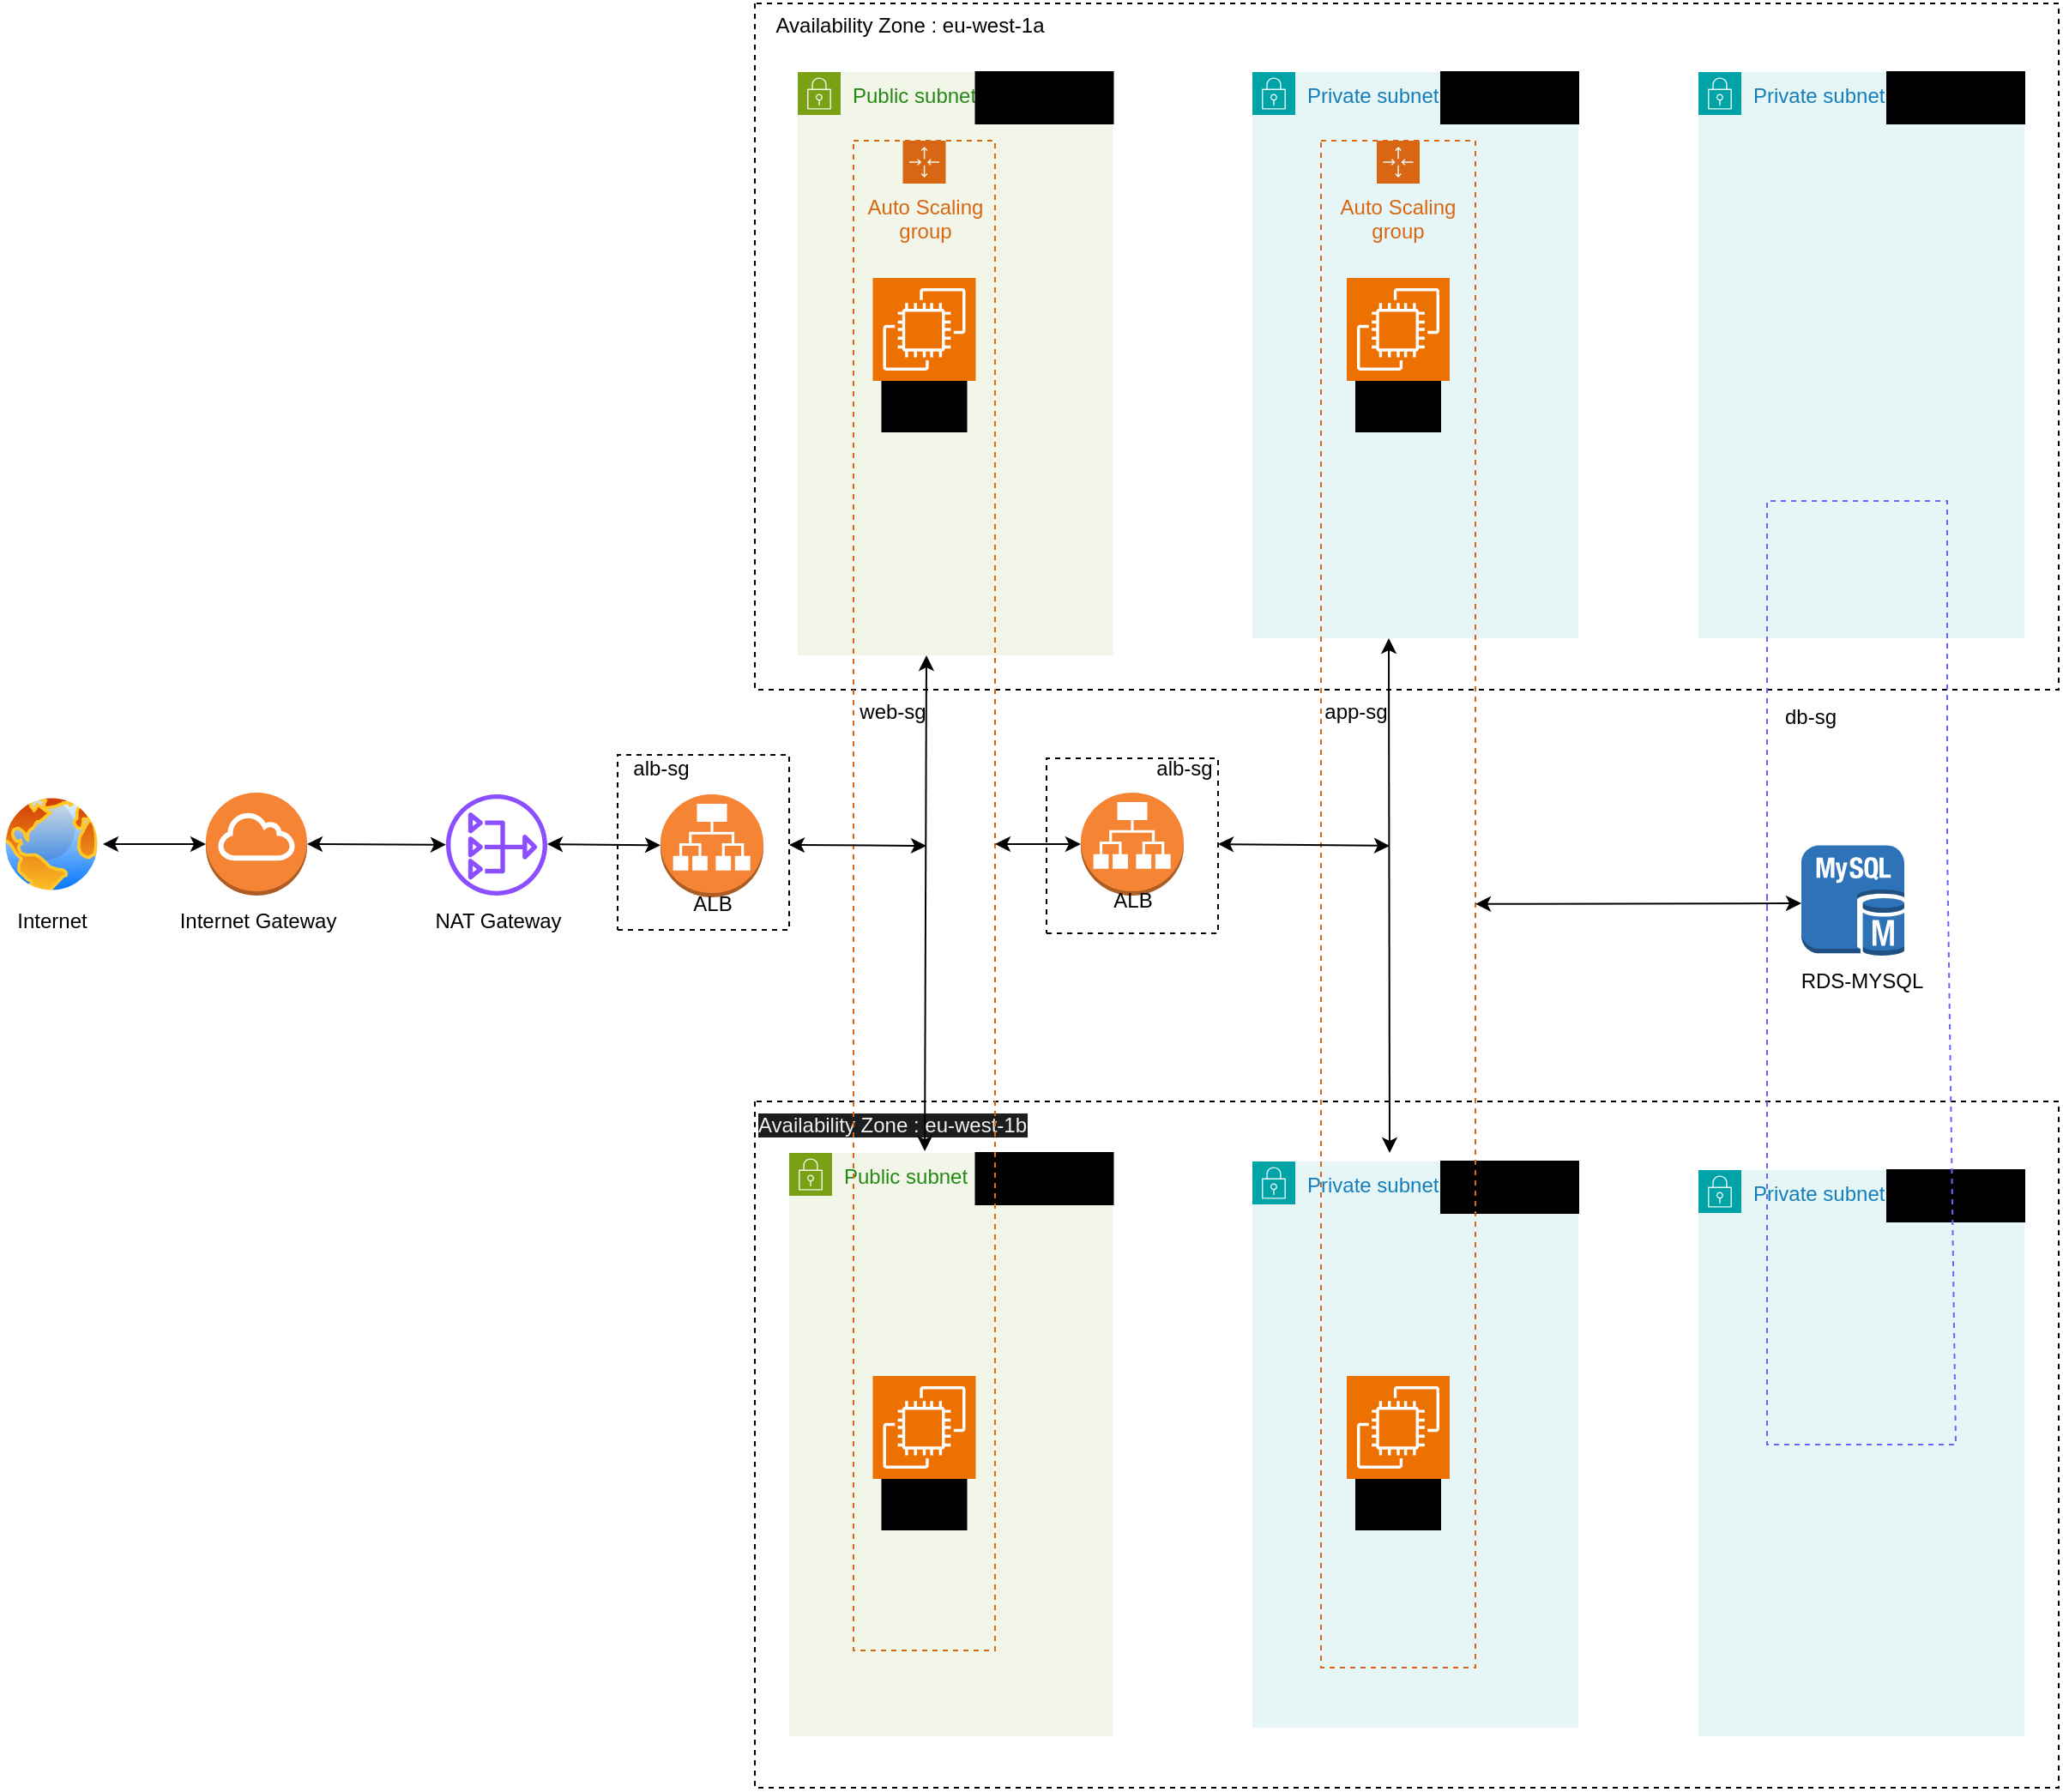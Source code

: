 <mxfile version="22.1.11" type="device">
  <diagram name="Page-1" id="he1J6ECHlijhTpJhyoLH">
    <mxGraphModel dx="1674" dy="907" grid="1" gridSize="10" guides="1" tooltips="1" connect="1" arrows="1" fold="1" page="1" pageScale="1" pageWidth="850" pageHeight="1100" math="0" shadow="0">
      <root>
        <mxCell id="0" />
        <mxCell id="1" parent="0" />
        <mxCell id="aj3z7WTQbFRk887yGRbs-28" value="" style="image;aspect=fixed;perimeter=ellipsePerimeter;html=1;align=center;shadow=0;dashed=0;spacingTop=3;image=img/lib/active_directory/internet_globe.svg;" vertex="1" parent="1">
          <mxGeometry x="40" y="500" width="60" height="60" as="geometry" />
        </mxCell>
        <mxCell id="aj3z7WTQbFRk887yGRbs-29" value="Internet" style="text;html=1;align=center;verticalAlign=middle;resizable=0;points=[];autosize=1;strokeColor=none;fillColor=none;" vertex="1" parent="1">
          <mxGeometry x="40" y="560" width="60" height="30" as="geometry" />
        </mxCell>
        <mxCell id="aj3z7WTQbFRk887yGRbs-30" value="" style="outlineConnect=0;dashed=0;verticalLabelPosition=bottom;verticalAlign=top;align=center;html=1;shape=mxgraph.aws3.internet_gateway;fillColor=#F58534;gradientColor=none;" vertex="1" parent="1">
          <mxGeometry x="160" y="500" width="59" height="60" as="geometry" />
        </mxCell>
        <mxCell id="aj3z7WTQbFRk887yGRbs-31" value="Internet Gateway" style="text;html=1;align=center;verticalAlign=middle;resizable=0;points=[];autosize=1;strokeColor=none;fillColor=none;" vertex="1" parent="1">
          <mxGeometry x="134.5" y="560" width="110" height="30" as="geometry" />
        </mxCell>
        <mxCell id="aj3z7WTQbFRk887yGRbs-36" value="" style="sketch=0;outlineConnect=0;fontColor=#232F3E;gradientColor=none;fillColor=#8C4FFF;strokeColor=none;dashed=0;verticalLabelPosition=bottom;verticalAlign=top;align=center;html=1;fontSize=12;fontStyle=0;aspect=fixed;pointerEvents=1;shape=mxgraph.aws4.nat_gateway;" vertex="1" parent="1">
          <mxGeometry x="300" y="501" width="59" height="59" as="geometry" />
        </mxCell>
        <mxCell id="aj3z7WTQbFRk887yGRbs-37" value="NAT Gateway" style="text;html=1;align=center;verticalAlign=middle;resizable=0;points=[];autosize=1;strokeColor=none;fillColor=none;" vertex="1" parent="1">
          <mxGeometry x="279.5" y="560" width="100" height="30" as="geometry" />
        </mxCell>
        <mxCell id="aj3z7WTQbFRk887yGRbs-39" value="" style="endArrow=none;dashed=1;html=1;rounded=0;" edge="1" parent="1">
          <mxGeometry width="50" height="50" relative="1" as="geometry">
            <mxPoint x="480" y="680" as="sourcePoint" />
            <mxPoint x="480" y="680" as="targetPoint" />
            <Array as="points">
              <mxPoint x="480" y="1080" />
              <mxPoint x="1240" y="1080" />
              <mxPoint x="1240" y="680" />
            </Array>
          </mxGeometry>
        </mxCell>
        <mxCell id="aj3z7WTQbFRk887yGRbs-40" value="" style="endArrow=none;dashed=1;html=1;rounded=0;" edge="1" parent="1">
          <mxGeometry width="50" height="50" relative="1" as="geometry">
            <mxPoint x="480" y="40" as="sourcePoint" />
            <mxPoint x="480" y="40" as="targetPoint" />
            <Array as="points">
              <mxPoint x="480" y="440" />
              <mxPoint x="1240" y="440" />
              <mxPoint x="1240" y="40" />
            </Array>
          </mxGeometry>
        </mxCell>
        <mxCell id="aj3z7WTQbFRk887yGRbs-41" value="Availability Zone : eu-west-1a" style="text;html=1;align=center;verticalAlign=middle;resizable=0;points=[];autosize=1;strokeColor=none;fillColor=none;" vertex="1" parent="1">
          <mxGeometry x="480" y="38" width="180" height="30" as="geometry" />
        </mxCell>
        <mxCell id="aj3z7WTQbFRk887yGRbs-42" value="&lt;span style=&quot;color: rgb(240, 240, 240); font-family: Helvetica; font-size: 12px; font-style: normal; font-variant-ligatures: normal; font-variant-caps: normal; font-weight: 400; letter-spacing: normal; orphans: 2; text-align: center; text-indent: 0px; text-transform: none; widows: 2; word-spacing: 0px; -webkit-text-stroke-width: 0px; background-color: rgb(27, 29, 30); text-decoration-thickness: initial; text-decoration-style: initial; text-decoration-color: initial; float: none; display: inline !important;&quot;&gt;Availability Zone : eu-west-1b&lt;/span&gt;" style="text;whiteSpace=wrap;html=1;" vertex="1" parent="1">
          <mxGeometry x="480" y="680" width="160" height="30" as="geometry" />
        </mxCell>
        <mxCell id="aj3z7WTQbFRk887yGRbs-43" value="" style="endArrow=none;dashed=1;html=1;rounded=0;" edge="1" parent="1">
          <mxGeometry width="50" height="50" relative="1" as="geometry">
            <mxPoint x="400" y="580" as="sourcePoint" />
            <mxPoint x="400" y="580" as="targetPoint" />
            <Array as="points">
              <mxPoint x="500" y="580" />
              <mxPoint x="500" y="478" />
              <mxPoint x="400" y="478" />
            </Array>
          </mxGeometry>
        </mxCell>
        <mxCell id="aj3z7WTQbFRk887yGRbs-45" value="" style="outlineConnect=0;dashed=0;verticalLabelPosition=bottom;verticalAlign=top;align=center;html=1;shape=mxgraph.aws3.application_load_balancer;fillColor=#F58534;gradientColor=none;" vertex="1" parent="1">
          <mxGeometry x="425" y="501" width="60" height="60" as="geometry" />
        </mxCell>
        <mxCell id="aj3z7WTQbFRk887yGRbs-47" value="ALB" style="text;html=1;align=center;verticalAlign=middle;resizable=0;points=[];autosize=1;strokeColor=none;fillColor=none;" vertex="1" parent="1">
          <mxGeometry x="430" y="550" width="50" height="30" as="geometry" />
        </mxCell>
        <mxCell id="aj3z7WTQbFRk887yGRbs-48" value="alb-sg" style="text;html=1;align=center;verticalAlign=middle;resizable=0;points=[];autosize=1;strokeColor=none;fillColor=none;" vertex="1" parent="1">
          <mxGeometry x="395" y="471" width="60" height="30" as="geometry" />
        </mxCell>
        <mxCell id="aj3z7WTQbFRk887yGRbs-49" value="" style="endArrow=classic;startArrow=classic;html=1;rounded=0;" edge="1" parent="1">
          <mxGeometry width="50" height="50" relative="1" as="geometry">
            <mxPoint x="100" y="530" as="sourcePoint" />
            <mxPoint x="160" y="530" as="targetPoint" />
          </mxGeometry>
        </mxCell>
        <mxCell id="aj3z7WTQbFRk887yGRbs-50" value="" style="endArrow=classic;startArrow=classic;html=1;rounded=0;" edge="1" parent="1" target="aj3z7WTQbFRk887yGRbs-36">
          <mxGeometry width="50" height="50" relative="1" as="geometry">
            <mxPoint x="219" y="530" as="sourcePoint" />
            <mxPoint x="290" y="530" as="targetPoint" />
          </mxGeometry>
        </mxCell>
        <mxCell id="aj3z7WTQbFRk887yGRbs-51" value="" style="endArrow=classic;startArrow=classic;html=1;rounded=0;" edge="1" parent="1" target="aj3z7WTQbFRk887yGRbs-45">
          <mxGeometry width="50" height="50" relative="1" as="geometry">
            <mxPoint x="359" y="530" as="sourcePoint" />
            <mxPoint x="440" y="530" as="targetPoint" />
          </mxGeometry>
        </mxCell>
        <mxCell id="aj3z7WTQbFRk887yGRbs-64" value="Public subnet" style="points=[[0,0],[0.25,0],[0.5,0],[0.75,0],[1,0],[1,0.25],[1,0.5],[1,0.75],[1,1],[0.75,1],[0.5,1],[0.25,1],[0,1],[0,0.75],[0,0.5],[0,0.25]];outlineConnect=0;gradientColor=none;html=1;whiteSpace=wrap;fontSize=12;fontStyle=0;container=1;pointerEvents=0;collapsible=0;recursiveResize=0;shape=mxgraph.aws4.group;grIcon=mxgraph.aws4.group_security_group;grStroke=0;strokeColor=#7AA116;fillColor=#F2F6E8;verticalAlign=top;align=left;spacingLeft=30;fontColor=#248814;dashed=0;" vertex="1" parent="1">
          <mxGeometry x="505" y="80" width="183.75" height="340" as="geometry" />
        </mxCell>
        <mxCell id="aj3z7WTQbFRk887yGRbs-72" value="10.0.1.0/24" style="text;html=1;align=center;verticalAlign=middle;resizable=0;points=[];autosize=1;strokeColor=#000000;fillColor=#000000;" vertex="1" parent="aj3z7WTQbFRk887yGRbs-64">
          <mxGeometry x="103.75" width="80" height="30" as="geometry" />
        </mxCell>
        <mxCell id="aj3z7WTQbFRk887yGRbs-66" value="Public subnet" style="points=[[0,0],[0.25,0],[0.5,0],[0.75,0],[1,0],[1,0.25],[1,0.5],[1,0.75],[1,1],[0.75,1],[0.5,1],[0.25,1],[0,1],[0,0.75],[0,0.5],[0,0.25]];outlineConnect=0;gradientColor=none;html=1;whiteSpace=wrap;fontSize=12;fontStyle=0;container=1;pointerEvents=0;collapsible=0;recursiveResize=0;shape=mxgraph.aws4.group;grIcon=mxgraph.aws4.group_security_group;grStroke=0;strokeColor=#7AA116;fillColor=#F2F6E8;verticalAlign=top;align=left;spacingLeft=30;fontColor=#248814;dashed=0;" vertex="1" parent="1">
          <mxGeometry x="500" y="710" width="188.75" height="340" as="geometry" />
        </mxCell>
        <mxCell id="aj3z7WTQbFRk887yGRbs-74" value="10.0.2.0/24" style="text;html=1;align=center;verticalAlign=middle;resizable=0;points=[];autosize=1;strokeColor=#000000;fillColor=#000000;" vertex="1" parent="aj3z7WTQbFRk887yGRbs-66">
          <mxGeometry x="108.75" width="80" height="30" as="geometry" />
        </mxCell>
        <mxCell id="aj3z7WTQbFRk887yGRbs-69" value="Auto Scaling group" style="points=[[0,0],[0.25,0],[0.5,0],[0.75,0],[1,0],[1,0.25],[1,0.5],[1,0.75],[1,1],[0.75,1],[0.5,1],[0.25,1],[0,1],[0,0.75],[0,0.5],[0,0.25]];outlineConnect=0;gradientColor=none;html=1;whiteSpace=wrap;fontSize=12;fontStyle=0;container=1;pointerEvents=0;collapsible=0;recursiveResize=0;shape=mxgraph.aws4.groupCenter;grIcon=mxgraph.aws4.group_auto_scaling_group;grStroke=1;strokeColor=#D86613;fillColor=none;verticalAlign=top;align=center;fontColor=#D86613;dashed=1;spacingTop=25;" vertex="1" parent="1">
          <mxGeometry x="537.5" y="120" width="82.5" height="880" as="geometry" />
        </mxCell>
        <mxCell id="aj3z7WTQbFRk887yGRbs-60" value="" style="sketch=0;points=[[0,0,0],[0.25,0,0],[0.5,0,0],[0.75,0,0],[1,0,0],[0,1,0],[0.25,1,0],[0.5,1,0],[0.75,1,0],[1,1,0],[0,0.25,0],[0,0.5,0],[0,0.75,0],[1,0.25,0],[1,0.5,0],[1,0.75,0]];outlineConnect=0;fontColor=#232F3E;fillColor=#ED7100;strokeColor=#ffffff;dashed=0;verticalLabelPosition=bottom;verticalAlign=top;align=center;html=1;fontSize=12;fontStyle=0;aspect=fixed;shape=mxgraph.aws4.resourceIcon;resIcon=mxgraph.aws4.ec2;" vertex="1" parent="aj3z7WTQbFRk887yGRbs-69">
          <mxGeometry x="11.25" y="720" width="60" height="60" as="geometry" />
        </mxCell>
        <mxCell id="aj3z7WTQbFRk887yGRbs-59" value="" style="sketch=0;points=[[0,0,0],[0.25,0,0],[0.5,0,0],[0.75,0,0],[1,0,0],[0,1,0],[0.25,1,0],[0.5,1,0],[0.75,1,0],[1,1,0],[0,0.25,0],[0,0.5,0],[0,0.75,0],[1,0.25,0],[1,0.5,0],[1,0.75,0]];outlineConnect=0;fontColor=#232F3E;fillColor=#ED7100;strokeColor=#ffffff;dashed=0;verticalLabelPosition=bottom;verticalAlign=top;align=center;html=1;fontSize=12;fontStyle=0;aspect=fixed;shape=mxgraph.aws4.resourceIcon;resIcon=mxgraph.aws4.ec2;" vertex="1" parent="aj3z7WTQbFRk887yGRbs-69">
          <mxGeometry x="11.25" y="80" width="60" height="60" as="geometry" />
        </mxCell>
        <mxCell id="aj3z7WTQbFRk887yGRbs-70" value="web-sg" style="text;html=1;align=center;verticalAlign=middle;resizable=0;points=[];autosize=1;strokeColor=none;fillColor=none;" vertex="1" parent="aj3z7WTQbFRk887yGRbs-69">
          <mxGeometry x="-7.5" y="318" width="60" height="30" as="geometry" />
        </mxCell>
        <mxCell id="aj3z7WTQbFRk887yGRbs-75" value="EC2" style="text;html=1;align=center;verticalAlign=middle;resizable=0;points=[];autosize=1;strokeColor=none;fillColor=#000000;" vertex="1" parent="aj3z7WTQbFRk887yGRbs-69">
          <mxGeometry x="16.25" y="140" width="50" height="30" as="geometry" />
        </mxCell>
        <mxCell id="aj3z7WTQbFRk887yGRbs-76" value="EC2" style="text;html=1;align=center;verticalAlign=middle;resizable=0;points=[];autosize=1;strokeColor=none;fillColor=#000000;" vertex="1" parent="aj3z7WTQbFRk887yGRbs-69">
          <mxGeometry x="16.25" y="780" width="50" height="30" as="geometry" />
        </mxCell>
        <mxCell id="aj3z7WTQbFRk887yGRbs-81" value="" style="endArrow=classic;startArrow=classic;html=1;rounded=0;exitX=0.619;exitY=0.967;exitDx=0;exitDy=0;exitPerimeter=0;" edge="1" parent="aj3z7WTQbFRk887yGRbs-69" source="aj3z7WTQbFRk887yGRbs-42">
          <mxGeometry width="50" height="50" relative="1" as="geometry">
            <mxPoint x="42.5" y="500" as="sourcePoint" />
            <mxPoint x="42.5" y="300" as="targetPoint" />
          </mxGeometry>
        </mxCell>
        <mxCell id="aj3z7WTQbFRk887yGRbs-80" value="" style="endArrow=classic;startArrow=classic;html=1;rounded=0;" edge="1" parent="1">
          <mxGeometry width="50" height="50" relative="1" as="geometry">
            <mxPoint x="500" y="530.5" as="sourcePoint" />
            <mxPoint x="580" y="531" as="targetPoint" />
          </mxGeometry>
        </mxCell>
        <mxCell id="aj3z7WTQbFRk887yGRbs-82" value="" style="endArrow=none;dashed=1;html=1;rounded=0;" edge="1" parent="1">
          <mxGeometry width="50" height="50" relative="1" as="geometry">
            <mxPoint x="650" y="582" as="sourcePoint" />
            <mxPoint x="650" y="582" as="targetPoint" />
            <Array as="points">
              <mxPoint x="750" y="582" />
              <mxPoint x="750" y="480" />
              <mxPoint x="650" y="480" />
            </Array>
          </mxGeometry>
        </mxCell>
        <mxCell id="aj3z7WTQbFRk887yGRbs-83" value="" style="outlineConnect=0;dashed=0;verticalLabelPosition=bottom;verticalAlign=top;align=center;html=1;shape=mxgraph.aws3.application_load_balancer;fillColor=#F58534;gradientColor=none;" vertex="1" parent="1">
          <mxGeometry x="670" y="500" width="60" height="60" as="geometry" />
        </mxCell>
        <mxCell id="aj3z7WTQbFRk887yGRbs-84" value="alb-sg" style="text;html=1;align=center;verticalAlign=middle;resizable=0;points=[];autosize=1;strokeColor=none;fillColor=none;" vertex="1" parent="1">
          <mxGeometry x="700" y="471" width="60" height="30" as="geometry" />
        </mxCell>
        <mxCell id="aj3z7WTQbFRk887yGRbs-85" value="ALB" style="text;html=1;align=center;verticalAlign=middle;resizable=0;points=[];autosize=1;strokeColor=none;fillColor=none;" vertex="1" parent="1">
          <mxGeometry x="675" y="548" width="50" height="30" as="geometry" />
        </mxCell>
        <mxCell id="aj3z7WTQbFRk887yGRbs-86" value="" style="endArrow=classic;startArrow=classic;html=1;rounded=0;" edge="1" parent="1">
          <mxGeometry width="50" height="50" relative="1" as="geometry">
            <mxPoint x="620" y="530" as="sourcePoint" />
            <mxPoint x="670" y="530" as="targetPoint" />
          </mxGeometry>
        </mxCell>
        <mxCell id="aj3z7WTQbFRk887yGRbs-87" value="Private subnet" style="points=[[0,0],[0.25,0],[0.5,0],[0.75,0],[1,0],[1,0.25],[1,0.5],[1,0.75],[1,1],[0.75,1],[0.5,1],[0.25,1],[0,1],[0,0.75],[0,0.5],[0,0.25]];outlineConnect=0;gradientColor=none;html=1;whiteSpace=wrap;fontSize=12;fontStyle=0;container=1;pointerEvents=0;collapsible=0;recursiveResize=0;shape=mxgraph.aws4.group;grIcon=mxgraph.aws4.group_security_group;grStroke=0;strokeColor=#00A4A6;fillColor=#E6F6F7;verticalAlign=top;align=left;spacingLeft=30;fontColor=#147EBA;dashed=0;" vertex="1" parent="1">
          <mxGeometry x="770" y="80" width="190" height="330" as="geometry" />
        </mxCell>
        <mxCell id="aj3z7WTQbFRk887yGRbs-90" value="10.0.3.0/24" style="text;html=1;align=center;verticalAlign=middle;resizable=0;points=[];autosize=1;strokeColor=#000000;fillColor=#000000;" vertex="1" parent="aj3z7WTQbFRk887yGRbs-87">
          <mxGeometry x="110" width="80" height="30" as="geometry" />
        </mxCell>
        <mxCell id="aj3z7WTQbFRk887yGRbs-89" value="Private subnet" style="points=[[0,0],[0.25,0],[0.5,0],[0.75,0],[1,0],[1,0.25],[1,0.5],[1,0.75],[1,1],[0.75,1],[0.5,1],[0.25,1],[0,1],[0,0.75],[0,0.5],[0,0.25]];outlineConnect=0;gradientColor=none;html=1;whiteSpace=wrap;fontSize=12;fontStyle=0;container=1;pointerEvents=0;collapsible=0;recursiveResize=0;shape=mxgraph.aws4.group;grIcon=mxgraph.aws4.group_security_group;grStroke=0;strokeColor=#00A4A6;fillColor=#E6F6F7;verticalAlign=top;align=left;spacingLeft=30;fontColor=#147EBA;dashed=0;" vertex="1" parent="1">
          <mxGeometry x="770" y="715" width="190" height="330" as="geometry" />
        </mxCell>
        <mxCell id="aj3z7WTQbFRk887yGRbs-91" value="10.0.4.0/24" style="text;html=1;align=center;verticalAlign=middle;resizable=0;points=[];autosize=1;strokeColor=#000000;fillColor=#000000;" vertex="1" parent="aj3z7WTQbFRk887yGRbs-89">
          <mxGeometry x="110" width="80" height="30" as="geometry" />
        </mxCell>
        <mxCell id="aj3z7WTQbFRk887yGRbs-111" value="Auto Scaling group" style="points=[[0,0],[0.25,0],[0.5,0],[0.75,0],[1,0],[1,0.25],[1,0.5],[1,0.75],[1,1],[0.75,1],[0.5,1],[0.25,1],[0,1],[0,0.75],[0,0.5],[0,0.25]];outlineConnect=0;gradientColor=none;html=1;whiteSpace=wrap;fontSize=12;fontStyle=0;container=1;pointerEvents=0;collapsible=0;recursiveResize=0;shape=mxgraph.aws4.groupCenter;grIcon=mxgraph.aws4.group_auto_scaling_group;grStroke=1;strokeColor=#D86613;fillColor=none;verticalAlign=top;align=center;fontColor=#D86613;dashed=1;spacingTop=25;" vertex="1" parent="1">
          <mxGeometry x="810" y="120" width="90" height="890" as="geometry" />
        </mxCell>
        <mxCell id="aj3z7WTQbFRk887yGRbs-113" value="" style="endArrow=classic;startArrow=classic;html=1;rounded=0;" edge="1" parent="aj3z7WTQbFRk887yGRbs-111">
          <mxGeometry width="50" height="50" relative="1" as="geometry">
            <mxPoint x="40" y="590" as="sourcePoint" />
            <mxPoint x="39.5" y="290" as="targetPoint" />
          </mxGeometry>
        </mxCell>
        <mxCell id="aj3z7WTQbFRk887yGRbs-115" value="" style="sketch=0;points=[[0,0,0],[0.25,0,0],[0.5,0,0],[0.75,0,0],[1,0,0],[0,1,0],[0.25,1,0],[0.5,1,0],[0.75,1,0],[1,1,0],[0,0.25,0],[0,0.5,0],[0,0.75,0],[1,0.25,0],[1,0.5,0],[1,0.75,0]];outlineConnect=0;fontColor=#232F3E;fillColor=#ED7100;strokeColor=#ffffff;dashed=0;verticalLabelPosition=bottom;verticalAlign=top;align=center;html=1;fontSize=12;fontStyle=0;aspect=fixed;shape=mxgraph.aws4.resourceIcon;resIcon=mxgraph.aws4.ec2;" vertex="1" parent="aj3z7WTQbFRk887yGRbs-111">
          <mxGeometry x="15" y="720" width="60" height="60" as="geometry" />
        </mxCell>
        <mxCell id="aj3z7WTQbFRk887yGRbs-116" value="" style="sketch=0;points=[[0,0,0],[0.25,0,0],[0.5,0,0],[0.75,0,0],[1,0,0],[0,1,0],[0.25,1,0],[0.5,1,0],[0.75,1,0],[1,1,0],[0,0.25,0],[0,0.5,0],[0,0.75,0],[1,0.25,0],[1,0.5,0],[1,0.75,0]];outlineConnect=0;fontColor=#232F3E;fillColor=#ED7100;strokeColor=#ffffff;dashed=0;verticalLabelPosition=bottom;verticalAlign=top;align=center;html=1;fontSize=12;fontStyle=0;aspect=fixed;shape=mxgraph.aws4.resourceIcon;resIcon=mxgraph.aws4.ec2;" vertex="1" parent="aj3z7WTQbFRk887yGRbs-111">
          <mxGeometry x="15" y="80" width="60" height="60" as="geometry" />
        </mxCell>
        <mxCell id="aj3z7WTQbFRk887yGRbs-117" value="EC2" style="text;html=1;align=center;verticalAlign=middle;resizable=0;points=[];autosize=1;strokeColor=none;fillColor=#000000;" vertex="1" parent="aj3z7WTQbFRk887yGRbs-111">
          <mxGeometry x="20" y="140" width="50" height="30" as="geometry" />
        </mxCell>
        <mxCell id="aj3z7WTQbFRk887yGRbs-118" value="EC2" style="text;html=1;align=center;verticalAlign=middle;resizable=0;points=[];autosize=1;strokeColor=none;fillColor=#000000;" vertex="1" parent="aj3z7WTQbFRk887yGRbs-111">
          <mxGeometry x="20" y="780" width="50" height="30" as="geometry" />
        </mxCell>
        <mxCell id="aj3z7WTQbFRk887yGRbs-119" value="app-sg" style="text;html=1;align=center;verticalAlign=middle;resizable=0;points=[];autosize=1;strokeColor=none;fillColor=none;" vertex="1" parent="aj3z7WTQbFRk887yGRbs-111">
          <mxGeometry x="-10" y="318" width="60" height="30" as="geometry" />
        </mxCell>
        <mxCell id="aj3z7WTQbFRk887yGRbs-114" value="" style="endArrow=classic;startArrow=classic;html=1;rounded=0;" edge="1" parent="1">
          <mxGeometry width="50" height="50" relative="1" as="geometry">
            <mxPoint x="750" y="530" as="sourcePoint" />
            <mxPoint x="850" y="531" as="targetPoint" />
          </mxGeometry>
        </mxCell>
        <mxCell id="aj3z7WTQbFRk887yGRbs-120" value="Private subnet" style="points=[[0,0],[0.25,0],[0.5,0],[0.75,0],[1,0],[1,0.25],[1,0.5],[1,0.75],[1,1],[0.75,1],[0.5,1],[0.25,1],[0,1],[0,0.75],[0,0.5],[0,0.25]];outlineConnect=0;gradientColor=none;html=1;whiteSpace=wrap;fontSize=12;fontStyle=0;container=1;pointerEvents=0;collapsible=0;recursiveResize=0;shape=mxgraph.aws4.group;grIcon=mxgraph.aws4.group_security_group;grStroke=0;strokeColor=#00A4A6;fillColor=#E6F6F7;verticalAlign=top;align=left;spacingLeft=30;fontColor=#147EBA;dashed=0;" vertex="1" parent="1">
          <mxGeometry x="1030" y="80" width="190" height="330" as="geometry" />
        </mxCell>
        <mxCell id="aj3z7WTQbFRk887yGRbs-122" value="10.0.5.0/24" style="text;html=1;align=center;verticalAlign=middle;resizable=0;points=[];autosize=1;strokeColor=#000000;fillColor=#000000;" vertex="1" parent="aj3z7WTQbFRk887yGRbs-120">
          <mxGeometry x="110" width="80" height="30" as="geometry" />
        </mxCell>
        <mxCell id="aj3z7WTQbFRk887yGRbs-121" value="Private subnet" style="points=[[0,0],[0.25,0],[0.5,0],[0.75,0],[1,0],[1,0.25],[1,0.5],[1,0.75],[1,1],[0.75,1],[0.5,1],[0.25,1],[0,1],[0,0.75],[0,0.5],[0,0.25]];outlineConnect=0;gradientColor=none;html=1;whiteSpace=wrap;fontSize=12;fontStyle=0;container=1;pointerEvents=0;collapsible=0;recursiveResize=0;shape=mxgraph.aws4.group;grIcon=mxgraph.aws4.group_security_group;grStroke=0;strokeColor=#00A4A6;fillColor=#E6F6F7;verticalAlign=top;align=left;spacingLeft=30;fontColor=#147EBA;dashed=0;" vertex="1" parent="1">
          <mxGeometry x="1030" y="720" width="190" height="330" as="geometry" />
        </mxCell>
        <mxCell id="aj3z7WTQbFRk887yGRbs-123" value="10.0.6.0/24" style="text;html=1;align=center;verticalAlign=middle;resizable=0;points=[];autosize=1;strokeColor=#000000;fillColor=#000000;" vertex="1" parent="aj3z7WTQbFRk887yGRbs-121">
          <mxGeometry x="110" width="80" height="30" as="geometry" />
        </mxCell>
        <mxCell id="aj3z7WTQbFRk887yGRbs-124" value="" style="outlineConnect=0;dashed=0;verticalLabelPosition=bottom;verticalAlign=top;align=center;html=1;shape=mxgraph.aws3.mysql_db_instance;fillColor=#2E73B8;gradientColor=none;" vertex="1" parent="1">
          <mxGeometry x="1090" y="530.75" width="60" height="64.5" as="geometry" />
        </mxCell>
        <mxCell id="aj3z7WTQbFRk887yGRbs-129" value="RDS-MYSQL" style="text;html=1;align=center;verticalAlign=middle;resizable=0;points=[];autosize=1;strokeColor=none;fillColor=none;" vertex="1" parent="1">
          <mxGeometry x="1080" y="595.25" width="90" height="30" as="geometry" />
        </mxCell>
        <mxCell id="aj3z7WTQbFRk887yGRbs-131" value="" style="endArrow=none;dashed=1;html=1;rounded=0;strokeColor=#6666FF;" edge="1" parent="1">
          <mxGeometry width="50" height="50" relative="1" as="geometry">
            <mxPoint x="1070" y="560" as="sourcePoint" />
            <mxPoint x="1070" y="570" as="targetPoint" />
            <Array as="points">
              <mxPoint x="1070" y="880" />
              <mxPoint x="1180" y="880" />
              <mxPoint x="1175" y="530.75" />
              <mxPoint x="1175" y="330" />
              <mxPoint x="1070" y="330" />
            </Array>
          </mxGeometry>
        </mxCell>
        <mxCell id="aj3z7WTQbFRk887yGRbs-132" value="" style="endArrow=classic;startArrow=classic;html=1;rounded=0;" edge="1" parent="1" source="aj3z7WTQbFRk887yGRbs-111">
          <mxGeometry width="50" height="50" relative="1" as="geometry">
            <mxPoint x="1009" y="564.5" as="sourcePoint" />
            <mxPoint x="1090" y="564.5" as="targetPoint" />
          </mxGeometry>
        </mxCell>
        <mxCell id="aj3z7WTQbFRk887yGRbs-133" value="db-sg" style="text;html=1;align=center;verticalAlign=middle;resizable=0;points=[];autosize=1;strokeColor=none;fillColor=none;" vertex="1" parent="1">
          <mxGeometry x="1070" y="441" width="50" height="30" as="geometry" />
        </mxCell>
      </root>
    </mxGraphModel>
  </diagram>
</mxfile>
